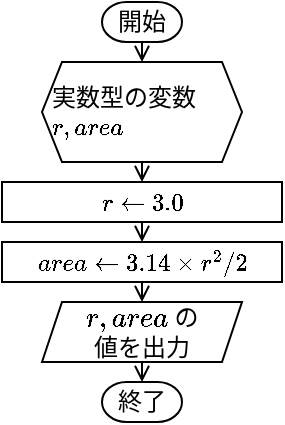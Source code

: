 <mxfile version="26.2.2">
  <diagram name="ページ1" id="Do2R8YbBjsIG0Oqwl3gb">
    <mxGraphModel dx="2214" dy="1518" grid="1" gridSize="10" guides="1" tooltips="1" connect="1" arrows="1" fold="1" page="1" pageScale="1" pageWidth="827" pageHeight="1169" math="1" shadow="0">
      <root>
        <mxCell id="0" />
        <mxCell id="1" parent="0" />
        <mxCell id="dQL6wDx0h7eH1XYwRV4I-1" style="edgeStyle=orthogonalEdgeStyle;shape=connector;rounded=0;orthogonalLoop=1;jettySize=auto;html=1;exitX=0.5;exitY=1;exitDx=0;exitDy=0;exitPerimeter=0;entryX=0.5;entryY=0;entryDx=0;entryDy=0;strokeColor=default;align=center;verticalAlign=middle;fontFamily=Helvetica;fontSize=11;fontColor=default;labelBackgroundColor=default;endArrow=open;endFill=0;" edge="1" parent="1" source="dQL6wDx0h7eH1XYwRV4I-2" target="dQL6wDx0h7eH1XYwRV4I-4">
          <mxGeometry relative="1" as="geometry" />
        </mxCell>
        <mxCell id="dQL6wDx0h7eH1XYwRV4I-2" value="開始" style="strokeWidth=1;html=1;shape=mxgraph.flowchart.terminator;whiteSpace=wrap;fontFamily=Lucida Console;fontSize=12;" vertex="1" parent="1">
          <mxGeometry x="-1340" y="-30" width="40" height="20" as="geometry" />
        </mxCell>
        <mxCell id="dQL6wDx0h7eH1XYwRV4I-15" style="edgeStyle=orthogonalEdgeStyle;rounded=0;orthogonalLoop=1;jettySize=auto;html=1;exitX=0.5;exitY=1;exitDx=0;exitDy=0;entryX=0.5;entryY=0;entryDx=0;entryDy=0;endArrow=open;endFill=0;" edge="1" parent="1" source="dQL6wDx0h7eH1XYwRV4I-4" target="dQL6wDx0h7eH1XYwRV4I-29">
          <mxGeometry relative="1" as="geometry">
            <mxPoint x="-1320" y="60" as="targetPoint" />
          </mxGeometry>
        </mxCell>
        <mxCell id="dQL6wDx0h7eH1XYwRV4I-4" value="&lt;font face=&quot;Lucida Console&quot;&gt;&amp;nbsp;実数型の変数&lt;/font&gt;&lt;div&gt;&lt;font face=&quot;Lucida Console&quot;&gt;&amp;nbsp;\(r, area\)&lt;/font&gt;&lt;/div&gt;" style="shape=hexagon;perimeter=hexagonPerimeter2;whiteSpace=wrap;html=1;fixedSize=1;align=left;size=10;fontSize=12;" vertex="1" parent="1">
          <mxGeometry x="-1370" width="100" height="50" as="geometry" />
        </mxCell>
        <mxCell id="dQL6wDx0h7eH1XYwRV4I-33" style="edgeStyle=orthogonalEdgeStyle;shape=connector;rounded=0;orthogonalLoop=1;jettySize=auto;html=1;exitX=0.5;exitY=1;exitDx=0;exitDy=0;entryX=0.5;entryY=0;entryDx=0;entryDy=0;strokeColor=default;align=center;verticalAlign=middle;fontFamily=Helvetica;fontSize=11;fontColor=default;labelBackgroundColor=default;endArrow=open;endFill=0;" edge="1" parent="1" source="dQL6wDx0h7eH1XYwRV4I-29" target="dQL6wDx0h7eH1XYwRV4I-30">
          <mxGeometry relative="1" as="geometry" />
        </mxCell>
        <mxCell id="dQL6wDx0h7eH1XYwRV4I-29" value="\(r\leftarrow 3.0\)" style="rounded=0;whiteSpace=wrap;html=1;fontFamily=Lucida Console;fontSize=12;" vertex="1" parent="1">
          <mxGeometry x="-1390" y="60" width="140" height="20" as="geometry" />
        </mxCell>
        <mxCell id="dQL6wDx0h7eH1XYwRV4I-34" style="edgeStyle=orthogonalEdgeStyle;shape=connector;rounded=0;orthogonalLoop=1;jettySize=auto;html=1;exitX=0.5;exitY=1;exitDx=0;exitDy=0;entryX=0.5;entryY=0;entryDx=0;entryDy=0;strokeColor=default;align=center;verticalAlign=middle;fontFamily=Helvetica;fontSize=11;fontColor=default;labelBackgroundColor=default;endArrow=open;endFill=0;" edge="1" parent="1" source="dQL6wDx0h7eH1XYwRV4I-30" target="dQL6wDx0h7eH1XYwRV4I-31">
          <mxGeometry relative="1" as="geometry" />
        </mxCell>
        <mxCell id="dQL6wDx0h7eH1XYwRV4I-30" value="\(area\leftarrow 3.14 \times r ^2 / 2\)" style="rounded=0;whiteSpace=wrap;html=1;fontFamily=Lucida Console;fontSize=12;" vertex="1" parent="1">
          <mxGeometry x="-1390" y="90" width="140" height="20" as="geometry" />
        </mxCell>
        <mxCell id="dQL6wDx0h7eH1XYwRV4I-31" value="\(r, area\) の&lt;div&gt;値&lt;span style=&quot;background-color: transparent; color: light-dark(rgb(0, 0, 0), rgb(255, 255, 255));&quot;&gt;を出力&lt;/span&gt;&lt;/div&gt;" style="shape=parallelogram;perimeter=parallelogramPerimeter;whiteSpace=wrap;html=1;fixedSize=1;size=10;" vertex="1" parent="1">
          <mxGeometry x="-1370" y="120" width="100" height="30" as="geometry" />
        </mxCell>
        <mxCell id="dQL6wDx0h7eH1XYwRV4I-35" value="終了" style="strokeWidth=1;html=1;shape=mxgraph.flowchart.terminator;whiteSpace=wrap;fontFamily=Lucida Console;fontSize=12;" vertex="1" parent="1">
          <mxGeometry x="-1340" y="160" width="40" height="20" as="geometry" />
        </mxCell>
        <mxCell id="dQL6wDx0h7eH1XYwRV4I-36" style="edgeStyle=orthogonalEdgeStyle;shape=connector;rounded=0;orthogonalLoop=1;jettySize=auto;html=1;exitX=0.5;exitY=1;exitDx=0;exitDy=0;entryX=0.5;entryY=0;entryDx=0;entryDy=0;entryPerimeter=0;strokeColor=default;align=center;verticalAlign=middle;fontFamily=Helvetica;fontSize=11;fontColor=default;labelBackgroundColor=default;endArrow=open;endFill=0;" edge="1" parent="1" source="dQL6wDx0h7eH1XYwRV4I-31" target="dQL6wDx0h7eH1XYwRV4I-35">
          <mxGeometry relative="1" as="geometry" />
        </mxCell>
      </root>
    </mxGraphModel>
  </diagram>
</mxfile>
